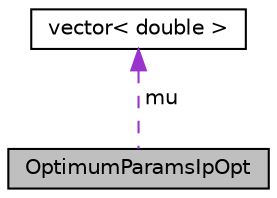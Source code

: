digraph "OptimumParamsIpOpt"
{
 // INTERACTIVE_SVG=YES
 // LATEX_PDF_SIZE
  edge [fontname="Helvetica",fontsize="10",labelfontname="Helvetica",labelfontsize="10"];
  node [fontname="Helvetica",fontsize="10",shape=record];
  Node1 [label="OptimumParamsIpOpt",height=0.2,width=0.4,color="black", fillcolor="grey75", style="filled", fontcolor="black",tooltip=" "];
  Node2 -> Node1 [dir="back",color="darkorchid3",fontsize="10",style="dashed",label=" mu" ,fontname="Helvetica"];
  Node2 [label="vector\< double \>",height=0.2,width=0.4,color="black", fillcolor="white", style="filled",tooltip=" "];
}
